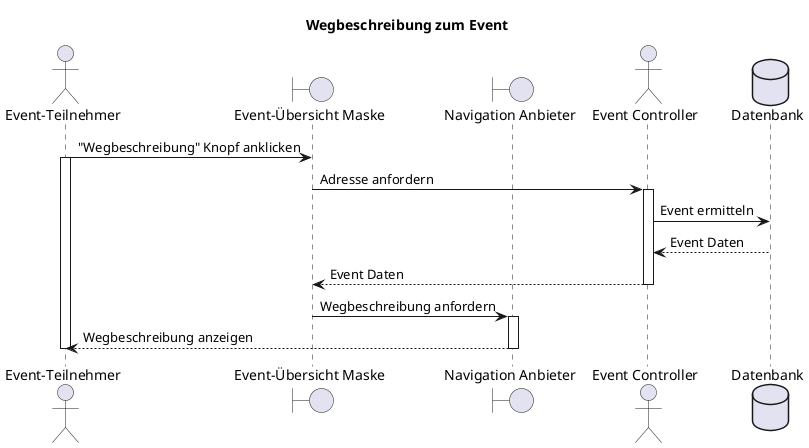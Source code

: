 @startuml F018_WegbeschreibungZumEvent_seq
title "Wegbeschreibung zum Event"

actor "Event-Teilnehmer" as user
boundary "Event-Übersicht Maske" as eventMask
boundary "Navigation Anbieter" as navProvider
actor "Event Controller" as eventController
database "Datenbank" as db


user -> eventMask: "Wegbeschreibung" Knopf anklicken
activate user
eventMask -> eventController: Adresse anfordern
activate eventController
eventController -> db: Event ermitteln
eventController <-- db: Event Daten
eventMask <-- eventController: Event Daten
deactivate eventController
eventMask -> navProvider: Wegbeschreibung anfordern
activate navProvider
user <-- navProvider: Wegbeschreibung anzeigen
deactivate navProvider
deactivate user
@enduml